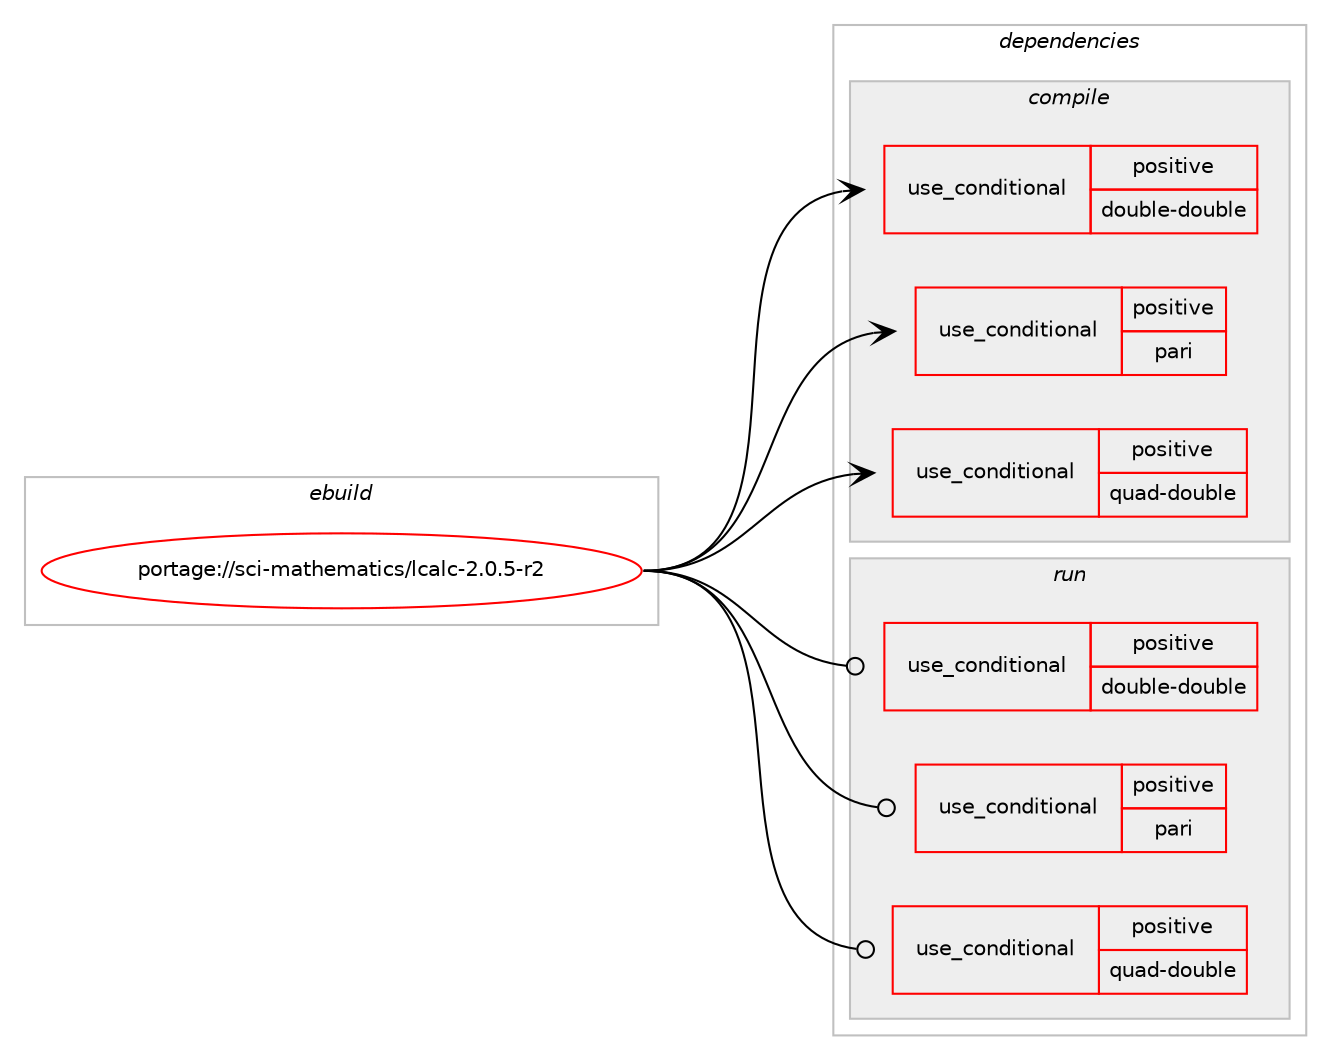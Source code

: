 digraph prolog {

# *************
# Graph options
# *************

newrank=true;
concentrate=true;
compound=true;
graph [rankdir=LR,fontname=Helvetica,fontsize=10,ranksep=1.5];#, ranksep=2.5, nodesep=0.2];
edge  [arrowhead=vee];
node  [fontname=Helvetica,fontsize=10];

# **********
# The ebuild
# **********

subgraph cluster_leftcol {
color=gray;
rank=same;
label=<<i>ebuild</i>>;
id [label="portage://sci-mathematics/lcalc-2.0.5-r2", color=red, width=4, href="../sci-mathematics/lcalc-2.0.5-r2.svg"];
}

# ****************
# The dependencies
# ****************

subgraph cluster_midcol {
color=gray;
label=<<i>dependencies</i>>;
subgraph cluster_compile {
fillcolor="#eeeeee";
style=filled;
label=<<i>compile</i>>;
subgraph cond105564 {
dependency203888 [label=<<TABLE BORDER="0" CELLBORDER="1" CELLSPACING="0" CELLPADDING="4"><TR><TD ROWSPAN="3" CELLPADDING="10">use_conditional</TD></TR><TR><TD>positive</TD></TR><TR><TD>double-double</TD></TR></TABLE>>, shape=none, color=red];
# *** BEGIN UNKNOWN DEPENDENCY TYPE (TODO) ***
# dependency203888 -> package_dependency(portage://sci-mathematics/lcalc-2.0.5-r2,install,no,sci-libs,qd,none,[,,],any_same_slot,[])
# *** END UNKNOWN DEPENDENCY TYPE (TODO) ***

}
id:e -> dependency203888:w [weight=20,style="solid",arrowhead="vee"];
subgraph cond105565 {
dependency203889 [label=<<TABLE BORDER="0" CELLBORDER="1" CELLSPACING="0" CELLPADDING="4"><TR><TD ROWSPAN="3" CELLPADDING="10">use_conditional</TD></TR><TR><TD>positive</TD></TR><TR><TD>pari</TD></TR></TABLE>>, shape=none, color=red];
# *** BEGIN UNKNOWN DEPENDENCY TYPE (TODO) ***
# dependency203889 -> package_dependency(portage://sci-mathematics/lcalc-2.0.5-r2,install,no,sci-mathematics,pari,none,[,,],any_same_slot,[])
# *** END UNKNOWN DEPENDENCY TYPE (TODO) ***

}
id:e -> dependency203889:w [weight=20,style="solid",arrowhead="vee"];
subgraph cond105566 {
dependency203890 [label=<<TABLE BORDER="0" CELLBORDER="1" CELLSPACING="0" CELLPADDING="4"><TR><TD ROWSPAN="3" CELLPADDING="10">use_conditional</TD></TR><TR><TD>positive</TD></TR><TR><TD>quad-double</TD></TR></TABLE>>, shape=none, color=red];
# *** BEGIN UNKNOWN DEPENDENCY TYPE (TODO) ***
# dependency203890 -> package_dependency(portage://sci-mathematics/lcalc-2.0.5-r2,install,no,sci-libs,qd,none,[,,],any_same_slot,[])
# *** END UNKNOWN DEPENDENCY TYPE (TODO) ***

}
id:e -> dependency203890:w [weight=20,style="solid",arrowhead="vee"];
}
subgraph cluster_compileandrun {
fillcolor="#eeeeee";
style=filled;
label=<<i>compile and run</i>>;
}
subgraph cluster_run {
fillcolor="#eeeeee";
style=filled;
label=<<i>run</i>>;
subgraph cond105567 {
dependency203891 [label=<<TABLE BORDER="0" CELLBORDER="1" CELLSPACING="0" CELLPADDING="4"><TR><TD ROWSPAN="3" CELLPADDING="10">use_conditional</TD></TR><TR><TD>positive</TD></TR><TR><TD>double-double</TD></TR></TABLE>>, shape=none, color=red];
# *** BEGIN UNKNOWN DEPENDENCY TYPE (TODO) ***
# dependency203891 -> package_dependency(portage://sci-mathematics/lcalc-2.0.5-r2,run,no,sci-libs,qd,none,[,,],any_same_slot,[])
# *** END UNKNOWN DEPENDENCY TYPE (TODO) ***

}
id:e -> dependency203891:w [weight=20,style="solid",arrowhead="odot"];
subgraph cond105568 {
dependency203892 [label=<<TABLE BORDER="0" CELLBORDER="1" CELLSPACING="0" CELLPADDING="4"><TR><TD ROWSPAN="3" CELLPADDING="10">use_conditional</TD></TR><TR><TD>positive</TD></TR><TR><TD>pari</TD></TR></TABLE>>, shape=none, color=red];
# *** BEGIN UNKNOWN DEPENDENCY TYPE (TODO) ***
# dependency203892 -> package_dependency(portage://sci-mathematics/lcalc-2.0.5-r2,run,no,sci-mathematics,pari,none,[,,],any_same_slot,[])
# *** END UNKNOWN DEPENDENCY TYPE (TODO) ***

}
id:e -> dependency203892:w [weight=20,style="solid",arrowhead="odot"];
subgraph cond105569 {
dependency203893 [label=<<TABLE BORDER="0" CELLBORDER="1" CELLSPACING="0" CELLPADDING="4"><TR><TD ROWSPAN="3" CELLPADDING="10">use_conditional</TD></TR><TR><TD>positive</TD></TR><TR><TD>quad-double</TD></TR></TABLE>>, shape=none, color=red];
# *** BEGIN UNKNOWN DEPENDENCY TYPE (TODO) ***
# dependency203893 -> package_dependency(portage://sci-mathematics/lcalc-2.0.5-r2,run,no,sci-libs,qd,none,[,,],any_same_slot,[])
# *** END UNKNOWN DEPENDENCY TYPE (TODO) ***

}
id:e -> dependency203893:w [weight=20,style="solid",arrowhead="odot"];
}
}

# **************
# The candidates
# **************

subgraph cluster_choices {
rank=same;
color=gray;
label=<<i>candidates</i>>;

}

}
